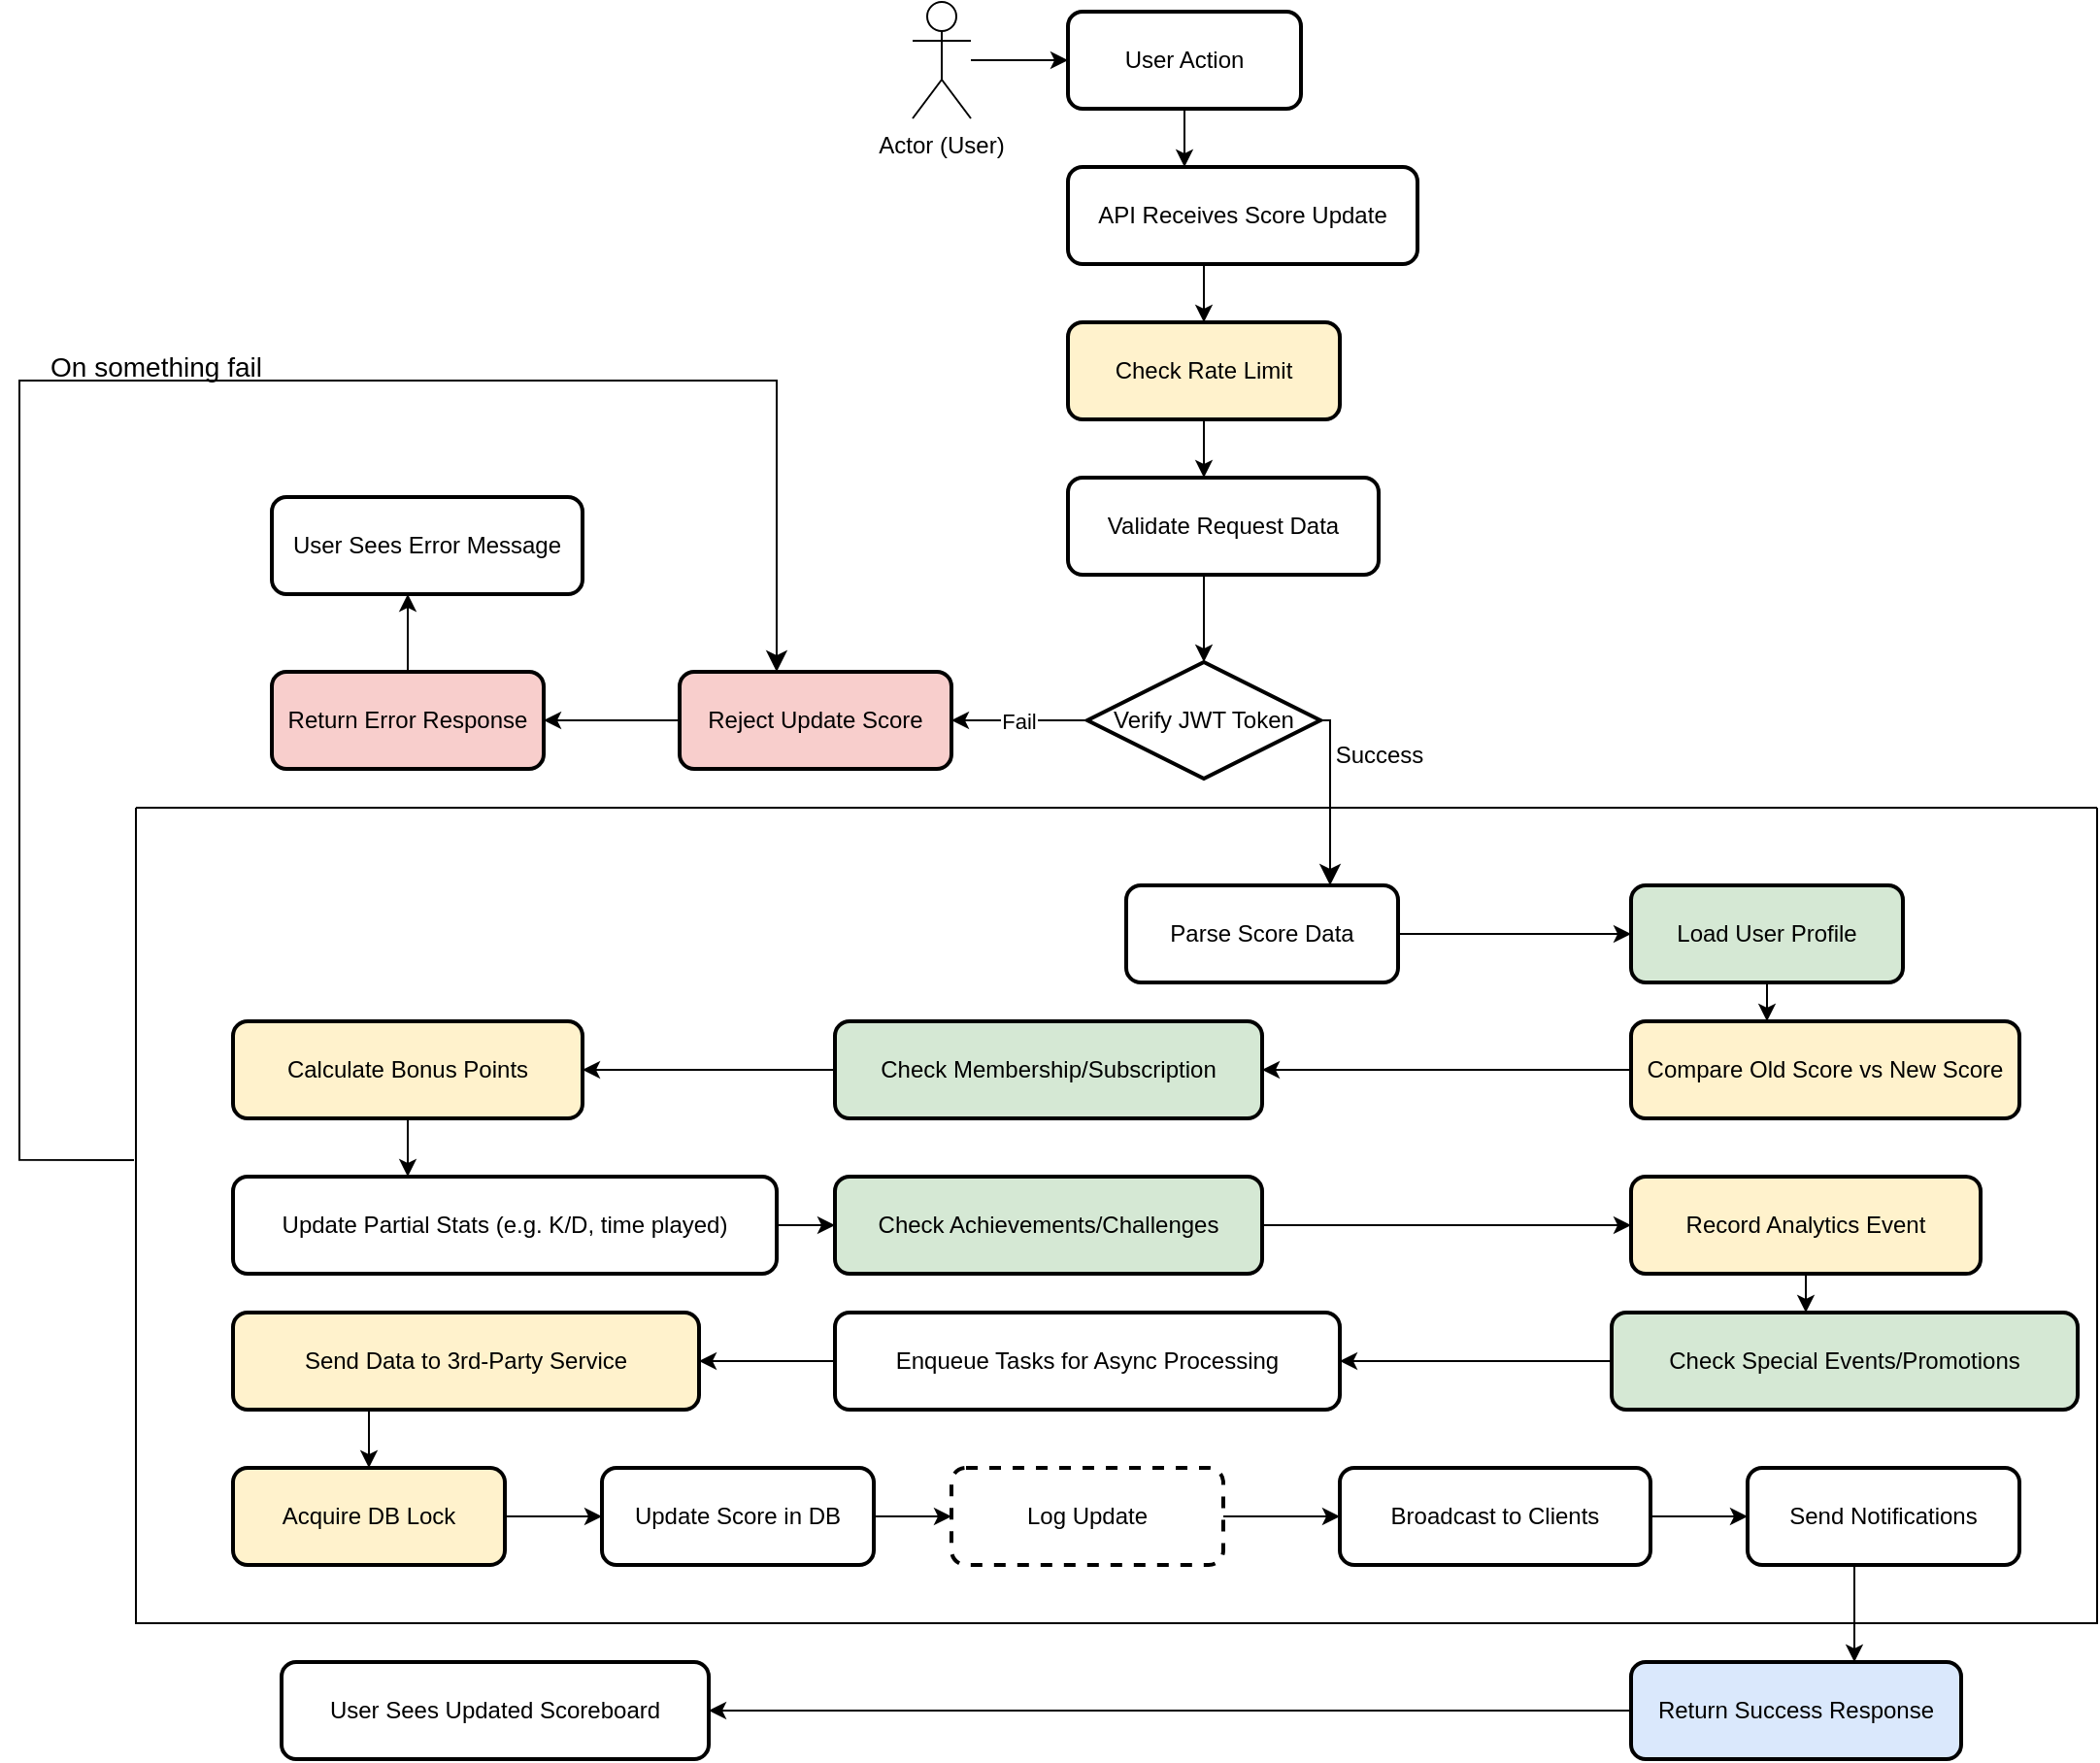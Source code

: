 <mxfile version="26.0.16">
  <diagram id="scoreboard-flow-full" name="Scoreboard Flow Full">
    <mxGraphModel dx="3215" dy="857" grid="1" gridSize="10" guides="1" tooltips="1" connect="1" arrows="1" fold="1" page="1" pageScale="1" pageWidth="1600" pageHeight="2000" background="#ffffff" math="0" shadow="0">
      <root>
        <mxCell id="0" />
        <mxCell id="1" parent="0" />
        <mxCell id="actor" value="Actor (User)" style="shape=umlActor;verticalLabelPosition=bottom;verticalAlign=top;" parent="1" vertex="1">
          <mxGeometry x="50" y="55" width="30" height="60" as="geometry" />
        </mxCell>
        <mxCell id="userAction" value="User Action" style="rounded=1;whiteSpace=wrap;html=1;strokeWidth=2;" parent="1" vertex="1">
          <mxGeometry x="130" y="60" width="120" height="50" as="geometry" />
        </mxCell>
        <mxCell id="edge0" style="edgeStyle=elbowEdgeStyle;rounded=1;orthogonalLoop=1;" parent="1" source="actor" target="userAction" edge="1">
          <mxGeometry relative="1" as="geometry" />
        </mxCell>
        <mxCell id="apiReceive" value="API Receives Score Update" style="rounded=1;whiteSpace=wrap;html=1;strokeWidth=2;" parent="1" vertex="1">
          <mxGeometry x="130" y="140" width="180" height="50" as="geometry" />
        </mxCell>
        <mxCell id="edge1" style="edgeStyle=elbowEdgeStyle;rounded=1;orthogonalLoop=1;" parent="1" source="userAction" target="apiReceive" edge="1">
          <mxGeometry relative="1" as="geometry" />
        </mxCell>
        <mxCell id="checkRateLimit" value="Check Rate Limit" style="rounded=1;whiteSpace=wrap;html=1;strokeWidth=2;fillColor=#fff2cc;" parent="1" vertex="1">
          <mxGeometry x="130" y="220" width="140" height="50" as="geometry" />
        </mxCell>
        <mxCell id="edge2" style="edgeStyle=elbowEdgeStyle;rounded=1;orthogonalLoop=1;" parent="1" source="apiReceive" target="checkRateLimit" edge="1">
          <mxGeometry relative="1" as="geometry" />
        </mxCell>
        <mxCell id="validateRequest" value="Validate Request Data" style="rounded=1;whiteSpace=wrap;html=1;strokeWidth=2;" parent="1" vertex="1">
          <mxGeometry x="130" y="300" width="160" height="50" as="geometry" />
        </mxCell>
        <mxCell id="edge3" style="edgeStyle=elbowEdgeStyle;rounded=1;orthogonalLoop=1;" parent="1" source="checkRateLimit" target="validateRequest" edge="1">
          <mxGeometry relative="1" as="geometry" />
        </mxCell>
        <mxCell id="verifyJWT" value="Verify JWT Token" style="rhombus;whiteSpace=wrap;html=1;strokeWidth=2;perimeter=rhombusPerimeter;" parent="1" vertex="1">
          <mxGeometry x="140" y="395" width="120" height="60" as="geometry" />
        </mxCell>
        <mxCell id="edge4" style="edgeStyle=elbowEdgeStyle;rounded=1;orthogonalLoop=1;" parent="1" source="validateRequest" target="verifyJWT" edge="1">
          <mxGeometry relative="1" as="geometry" />
        </mxCell>
        <mxCell id="rejectScore" value="Reject Update Score" style="rounded=1;whiteSpace=wrap;html=1;strokeWidth=2;fillColor=#F8CECC;" parent="1" vertex="1">
          <mxGeometry x="-70" y="400" width="140" height="50" as="geometry" />
        </mxCell>
        <mxCell id="edge5" value="Fail" style="edgeStyle=elbowEdgeStyle;rounded=1;orthogonalLoop=1;" parent="1" source="verifyJWT" target="rejectScore" edge="1">
          <mxGeometry relative="1" as="geometry" />
        </mxCell>
        <mxCell id="returnError" value="Return Error Response" style="rounded=1;whiteSpace=wrap;html=1;strokeWidth=2;fillColor=#F8CECC;" parent="1" vertex="1">
          <mxGeometry x="-280" y="400" width="140" height="50" as="geometry" />
        </mxCell>
        <mxCell id="edge6" style="edgeStyle=elbowEdgeStyle;rounded=1;orthogonalLoop=1;" parent="1" source="rejectScore" target="returnError" edge="1">
          <mxGeometry relative="1" as="geometry" />
        </mxCell>
        <mxCell id="userError" value="User Sees Error Message" style="rounded=1;whiteSpace=wrap;html=1;strokeWidth=2;" parent="1" vertex="1">
          <mxGeometry x="-280" y="310" width="160" height="50" as="geometry" />
        </mxCell>
        <mxCell id="edge7" style="edgeStyle=elbowEdgeStyle;rounded=1;orthogonalLoop=1;" parent="1" source="returnError" target="userError" edge="1">
          <mxGeometry relative="1" as="geometry" />
        </mxCell>
        <mxCell id="returnSuccess" value="Return Success Response" style="rounded=1;whiteSpace=wrap;html=1;strokeWidth=2;fillColor=#DAE8FC;" parent="1" vertex="1">
          <mxGeometry x="420" y="910" width="170" height="50" as="geometry" />
        </mxCell>
        <mxCell id="edge25" style="edgeStyle=elbowEdgeStyle;rounded=1;orthogonalLoop=1;" parent="1" source="sendNotifications" target="returnSuccess" edge="1">
          <mxGeometry relative="1" as="geometry" />
        </mxCell>
        <mxCell id="userSuccess" value="User Sees Updated Scoreboard" style="rounded=1;whiteSpace=wrap;html=1;strokeWidth=2;" parent="1" vertex="1">
          <mxGeometry x="-275" y="910" width="220" height="50" as="geometry" />
        </mxCell>
        <mxCell id="edge26" style="edgeStyle=elbowEdgeStyle;rounded=1;orthogonalLoop=1;" parent="1" source="returnSuccess" target="userSuccess" edge="1">
          <mxGeometry relative="1" as="geometry" />
        </mxCell>
        <mxCell id="C_50sfIYT1ULboGjB70R-5" value="" style="swimlane;startSize=0;" vertex="1" parent="1">
          <mxGeometry x="-350" y="470" width="1010" height="420" as="geometry" />
        </mxCell>
        <mxCell id="compareScores" value="Compare Old Score vs New Score" style="rounded=1;whiteSpace=wrap;html=1;strokeWidth=2;fillColor=#fff2cc;" parent="C_50sfIYT1ULboGjB70R-5" vertex="1">
          <mxGeometry x="770" y="110" width="200" height="50" as="geometry" />
        </mxCell>
        <mxCell id="loadUserProfile" value="Load User Profile" style="rounded=1;whiteSpace=wrap;html=1;strokeWidth=2;fillColor=#d5e8d4;" parent="C_50sfIYT1ULboGjB70R-5" vertex="1">
          <mxGeometry x="770" y="40" width="140" height="50" as="geometry" />
        </mxCell>
        <mxCell id="edge11" style="edgeStyle=elbowEdgeStyle;rounded=1;orthogonalLoop=1;" parent="C_50sfIYT1ULboGjB70R-5" source="loadUserProfile" target="compareScores" edge="1">
          <mxGeometry relative="1" as="geometry" />
        </mxCell>
        <mxCell id="checkMembership" value="Check Membership/Subscription" style="rounded=1;whiteSpace=wrap;html=1;strokeWidth=2;fillColor=#d5e8d4;" parent="C_50sfIYT1ULboGjB70R-5" vertex="1">
          <mxGeometry x="360" y="110" width="220" height="50" as="geometry" />
        </mxCell>
        <mxCell id="edge12" style="edgeStyle=elbowEdgeStyle;rounded=1;orthogonalLoop=1;" parent="C_50sfIYT1ULboGjB70R-5" source="compareScores" target="checkMembership" edge="1">
          <mxGeometry relative="1" as="geometry" />
        </mxCell>
        <mxCell id="acquireLock" value="Acquire DB Lock" style="rounded=1;whiteSpace=wrap;html=1;strokeWidth=2;fillColor=#fff2cc;" parent="C_50sfIYT1ULboGjB70R-5" vertex="1">
          <mxGeometry x="50" y="340" width="140" height="50" as="geometry" />
        </mxCell>
        <mxCell id="updateScoreDB" value="Update Score in DB" style="rounded=1;whiteSpace=wrap;html=1;strokeWidth=2;" parent="C_50sfIYT1ULboGjB70R-5" vertex="1">
          <mxGeometry x="240" y="340" width="140" height="50" as="geometry" />
        </mxCell>
        <mxCell id="edge21" style="edgeStyle=elbowEdgeStyle;rounded=1;orthogonalLoop=1;" parent="C_50sfIYT1ULboGjB70R-5" source="acquireLock" target="updateScoreDB" edge="1">
          <mxGeometry relative="1" as="geometry" />
        </mxCell>
        <mxCell id="logUpdate" value="Log Update" style="rounded=1;whiteSpace=wrap;html=1;strokeWidth=2;dashed=1;" parent="C_50sfIYT1ULboGjB70R-5" vertex="1">
          <mxGeometry x="420" y="340" width="140" height="50" as="geometry" />
        </mxCell>
        <mxCell id="edge22" style="edgeStyle=elbowEdgeStyle;rounded=1;orthogonalLoop=1;" parent="C_50sfIYT1ULboGjB70R-5" source="updateScoreDB" target="logUpdate" edge="1">
          <mxGeometry relative="1" as="geometry" />
        </mxCell>
        <mxCell id="sendNotifications" value="Send Notifications" style="rounded=1;whiteSpace=wrap;html=1;strokeWidth=2;" parent="C_50sfIYT1ULboGjB70R-5" vertex="1">
          <mxGeometry x="830" y="340" width="140" height="50" as="geometry" />
        </mxCell>
        <mxCell id="broadcast" value="Broadcast to Clients" style="rounded=1;whiteSpace=wrap;html=1;strokeWidth=2;" parent="C_50sfIYT1ULboGjB70R-5" vertex="1">
          <mxGeometry x="620" y="340" width="160" height="50" as="geometry" />
        </mxCell>
        <mxCell id="edge23" style="edgeStyle=elbowEdgeStyle;rounded=1;orthogonalLoop=1;" parent="C_50sfIYT1ULboGjB70R-5" source="logUpdate" target="broadcast" edge="1">
          <mxGeometry relative="1" as="geometry" />
        </mxCell>
        <mxCell id="edge24" style="edgeStyle=elbowEdgeStyle;rounded=1;orthogonalLoop=1;" parent="C_50sfIYT1ULboGjB70R-5" source="broadcast" target="sendNotifications" edge="1">
          <mxGeometry relative="1" as="geometry" />
        </mxCell>
        <mxCell id="send3rdParty" value="Send Data to 3rd-Party Service" style="rounded=1;whiteSpace=wrap;html=1;strokeWidth=2;fillColor=#fff2cc;" parent="C_50sfIYT1ULboGjB70R-5" vertex="1">
          <mxGeometry x="50" y="260" width="240" height="50" as="geometry" />
        </mxCell>
        <mxCell id="edge20" style="edgeStyle=elbowEdgeStyle;rounded=1;orthogonalLoop=1;" parent="C_50sfIYT1ULboGjB70R-5" source="send3rdParty" target="acquireLock" edge="1">
          <mxGeometry relative="1" as="geometry" />
        </mxCell>
        <mxCell id="enqueueTasks" value="Enqueue Tasks for Async Processing" style="rounded=1;whiteSpace=wrap;html=1;strokeWidth=2;" parent="C_50sfIYT1ULboGjB70R-5" vertex="1">
          <mxGeometry x="360" y="260" width="260" height="50" as="geometry" />
        </mxCell>
        <mxCell id="edge19" style="edgeStyle=elbowEdgeStyle;rounded=1;orthogonalLoop=1;" parent="C_50sfIYT1ULboGjB70R-5" source="enqueueTasks" target="send3rdParty" edge="1">
          <mxGeometry relative="1" as="geometry" />
        </mxCell>
        <mxCell id="checkPromotions" value="Check Special Events/Promotions" style="rounded=1;whiteSpace=wrap;html=1;strokeWidth=2;fillColor=#d5e8d4;" parent="C_50sfIYT1ULboGjB70R-5" vertex="1">
          <mxGeometry x="760" y="260" width="240" height="50" as="geometry" />
        </mxCell>
        <mxCell id="edge18" style="edgeStyle=elbowEdgeStyle;rounded=1;orthogonalLoop=1;" parent="C_50sfIYT1ULboGjB70R-5" source="checkPromotions" target="enqueueTasks" edge="1">
          <mxGeometry relative="1" as="geometry" />
        </mxCell>
        <mxCell id="updatePartialStats" value="Update Partial Stats (e.g. K/D, time played)" style="rounded=1;whiteSpace=wrap;html=1;strokeWidth=2;" parent="C_50sfIYT1ULboGjB70R-5" vertex="1">
          <mxGeometry x="50" y="190" width="280" height="50" as="geometry" />
        </mxCell>
        <mxCell id="checkAchievements" value="Check Achievements/Challenges" style="rounded=1;whiteSpace=wrap;html=1;strokeWidth=2;fillColor=#d5e8d4;" parent="C_50sfIYT1ULboGjB70R-5" vertex="1">
          <mxGeometry x="360" y="190" width="220" height="50" as="geometry" />
        </mxCell>
        <mxCell id="edge15" style="edgeStyle=elbowEdgeStyle;rounded=1;orthogonalLoop=1;" parent="C_50sfIYT1ULboGjB70R-5" source="updatePartialStats" target="checkAchievements" edge="1">
          <mxGeometry relative="1" as="geometry" />
        </mxCell>
        <mxCell id="recordAnalytics" value="Record Analytics Event" style="rounded=1;whiteSpace=wrap;html=1;strokeWidth=2;fillColor=#fff2cc;" parent="C_50sfIYT1ULboGjB70R-5" vertex="1">
          <mxGeometry x="770" y="190" width="180" height="50" as="geometry" />
        </mxCell>
        <mxCell id="edge16" style="edgeStyle=elbowEdgeStyle;rounded=1;orthogonalLoop=1;" parent="C_50sfIYT1ULboGjB70R-5" source="checkAchievements" target="recordAnalytics" edge="1">
          <mxGeometry relative="1" as="geometry" />
        </mxCell>
        <mxCell id="edge17" style="edgeStyle=elbowEdgeStyle;rounded=1;orthogonalLoop=1;" parent="C_50sfIYT1ULboGjB70R-5" source="recordAnalytics" target="checkPromotions" edge="1">
          <mxGeometry relative="1" as="geometry" />
        </mxCell>
        <mxCell id="calcBonus" value="Calculate Bonus Points" style="rounded=1;whiteSpace=wrap;html=1;strokeWidth=2;fillColor=#fff2cc;" parent="C_50sfIYT1ULboGjB70R-5" vertex="1">
          <mxGeometry x="50" y="110" width="180" height="50" as="geometry" />
        </mxCell>
        <mxCell id="edge13" style="edgeStyle=elbowEdgeStyle;rounded=1;orthogonalLoop=1;" parent="C_50sfIYT1ULboGjB70R-5" source="checkMembership" target="calcBonus" edge="1">
          <mxGeometry relative="1" as="geometry" />
        </mxCell>
        <mxCell id="edge14" style="edgeStyle=elbowEdgeStyle;rounded=1;orthogonalLoop=1;" parent="C_50sfIYT1ULboGjB70R-5" source="calcBonus" target="updatePartialStats" edge="1">
          <mxGeometry relative="1" as="geometry" />
        </mxCell>
        <mxCell id="parseScore" value="Parse Score Data" style="rounded=1;whiteSpace=wrap;html=1;strokeWidth=2;" parent="C_50sfIYT1ULboGjB70R-5" vertex="1">
          <mxGeometry x="510" y="40" width="140" height="50" as="geometry" />
        </mxCell>
        <mxCell id="edge10" style="edgeStyle=elbowEdgeStyle;rounded=1;orthogonalLoop=1;" parent="C_50sfIYT1ULboGjB70R-5" source="parseScore" target="loadUserProfile" edge="1">
          <mxGeometry relative="1" as="geometry" />
        </mxCell>
        <mxCell id="C_50sfIYT1ULboGjB70R-7" value="" style="edgeStyle=segmentEdgeStyle;endArrow=classic;html=1;curved=0;rounded=0;endSize=8;startSize=8;exitX=-0.001;exitY=0.432;exitDx=0;exitDy=0;exitPerimeter=0;entryX=0.357;entryY=0;entryDx=0;entryDy=0;entryPerimeter=0;" edge="1" parent="1" source="C_50sfIYT1ULboGjB70R-5" target="rejectScore">
          <mxGeometry width="50" height="50" relative="1" as="geometry">
            <mxPoint x="80" y="500" as="sourcePoint" />
            <mxPoint x="130" y="450" as="targetPoint" />
            <Array as="points">
              <mxPoint x="-410" y="651" />
              <mxPoint x="-410" y="250" />
              <mxPoint x="-20" y="250" />
            </Array>
          </mxGeometry>
        </mxCell>
        <mxCell id="C_50sfIYT1ULboGjB70R-8" value="&lt;font style=&quot;font-size: 14px;&quot;&gt;On something fail&lt;/font&gt;" style="text;html=1;align=center;verticalAlign=middle;resizable=0;points=[];autosize=1;strokeColor=none;fillColor=none;" vertex="1" parent="1">
          <mxGeometry x="-405" y="228" width="130" height="30" as="geometry" />
        </mxCell>
        <mxCell id="C_50sfIYT1ULboGjB70R-10" value="" style="edgeStyle=segmentEdgeStyle;endArrow=classic;html=1;curved=0;rounded=0;endSize=8;startSize=8;exitX=1;exitY=0.5;exitDx=0;exitDy=0;entryX=0.75;entryY=0;entryDx=0;entryDy=0;" edge="1" parent="1" source="verifyJWT" target="parseScore">
          <mxGeometry width="50" height="50" relative="1" as="geometry">
            <mxPoint x="90" y="600" as="sourcePoint" />
            <mxPoint x="140" y="550" as="targetPoint" />
          </mxGeometry>
        </mxCell>
        <mxCell id="C_50sfIYT1ULboGjB70R-11" value="Success" style="text;html=1;align=center;verticalAlign=middle;resizable=0;points=[];autosize=1;strokeColor=none;fillColor=none;" vertex="1" parent="1">
          <mxGeometry x="255" y="428" width="70" height="30" as="geometry" />
        </mxCell>
      </root>
    </mxGraphModel>
  </diagram>
</mxfile>
